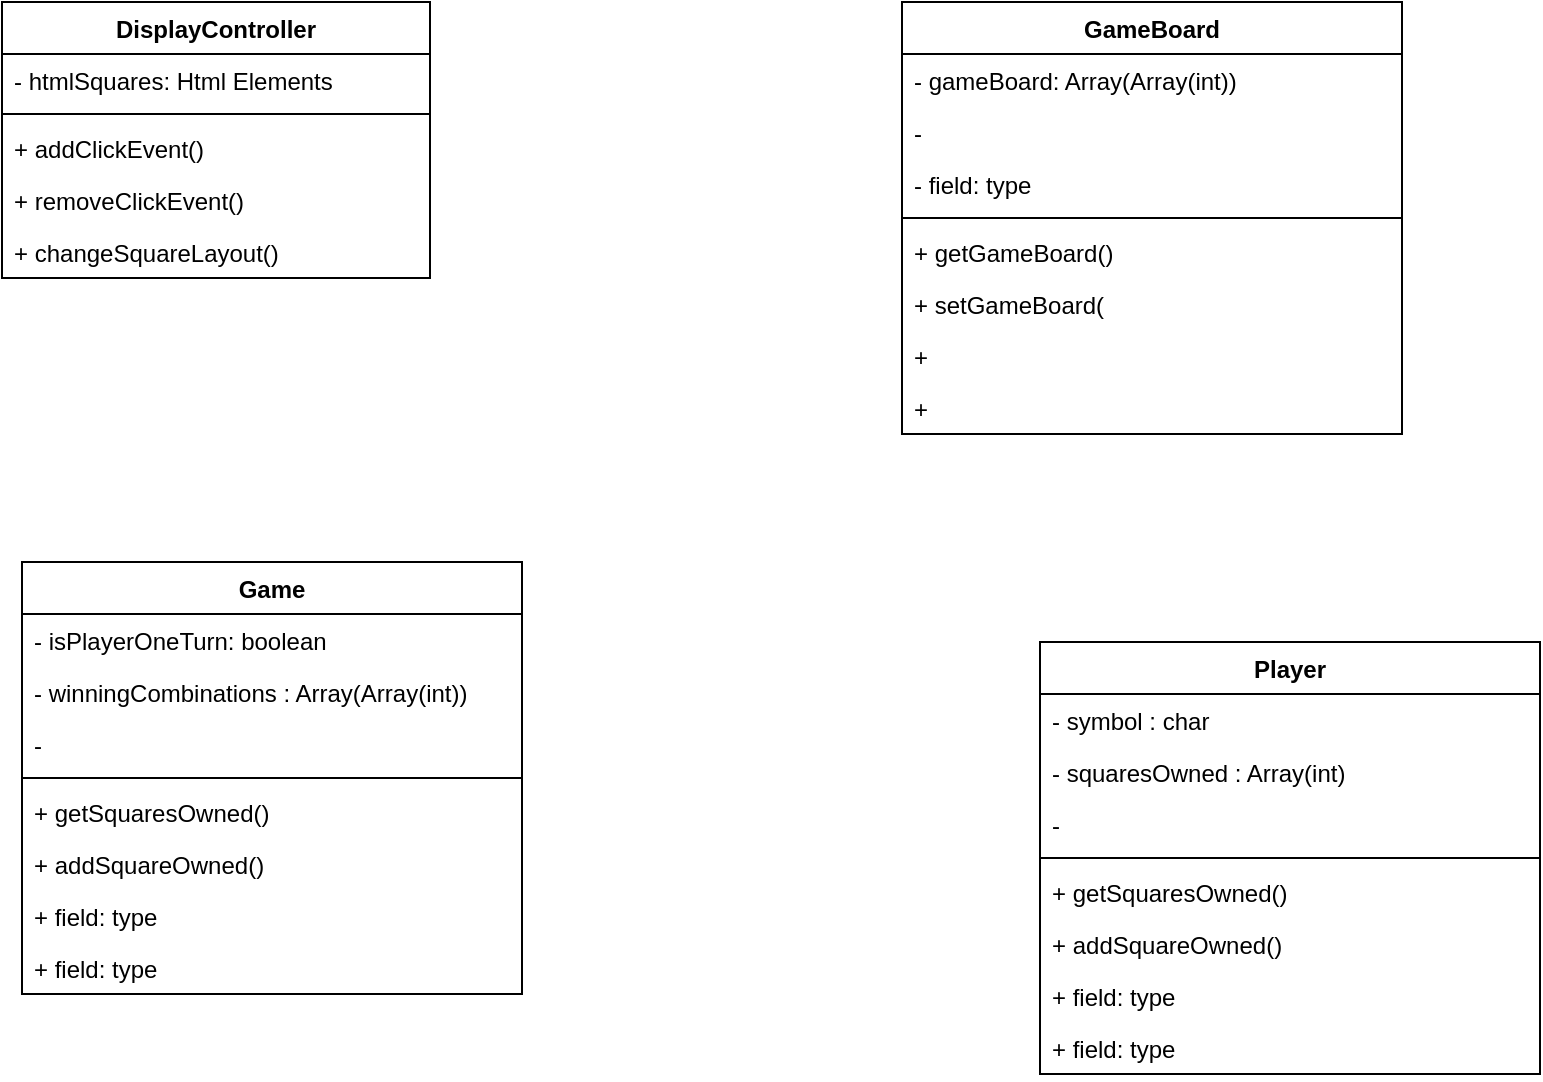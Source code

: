 <mxfile version="20.5.3" type="device"><diagram id="C5RBs43oDa-KdzZeNtuy" name="Page-1"><mxGraphModel dx="2272" dy="706" grid="1" gridSize="10" guides="1" tooltips="1" connect="1" arrows="1" fold="1" page="1" pageScale="1" pageWidth="827" pageHeight="1169" math="0" shadow="0"><root><mxCell id="WIyWlLk6GJQsqaUBKTNV-0"/><mxCell id="WIyWlLk6GJQsqaUBKTNV-1" parent="WIyWlLk6GJQsqaUBKTNV-0"/><mxCell id="x0dZ3GYYtH4EvRoGsWs1-10" value="DisplayController" style="swimlane;fontStyle=1;align=center;verticalAlign=top;childLayout=stackLayout;horizontal=1;startSize=26;horizontalStack=0;resizeParent=1;resizeParentMax=0;resizeLast=0;collapsible=1;marginBottom=0;" vertex="1" parent="WIyWlLk6GJQsqaUBKTNV-1"><mxGeometry x="-230" y="120" width="214" height="138" as="geometry"/></mxCell><mxCell id="x0dZ3GYYtH4EvRoGsWs1-11" value="- htmlSquares: Html Elements" style="text;strokeColor=none;fillColor=none;align=left;verticalAlign=top;spacingLeft=4;spacingRight=4;overflow=hidden;rotatable=0;points=[[0,0.5],[1,0.5]];portConstraint=eastwest;" vertex="1" parent="x0dZ3GYYtH4EvRoGsWs1-10"><mxGeometry y="26" width="214" height="26" as="geometry"/></mxCell><mxCell id="x0dZ3GYYtH4EvRoGsWs1-12" value="" style="line;strokeWidth=1;fillColor=none;align=left;verticalAlign=middle;spacingTop=-1;spacingLeft=3;spacingRight=3;rotatable=0;labelPosition=right;points=[];portConstraint=eastwest;strokeColor=inherit;" vertex="1" parent="x0dZ3GYYtH4EvRoGsWs1-10"><mxGeometry y="52" width="214" height="8" as="geometry"/></mxCell><mxCell id="x0dZ3GYYtH4EvRoGsWs1-18" value="+ addClickEvent()" style="text;strokeColor=none;fillColor=none;align=left;verticalAlign=top;spacingLeft=4;spacingRight=4;overflow=hidden;rotatable=0;points=[[0,0.5],[1,0.5]];portConstraint=eastwest;" vertex="1" parent="x0dZ3GYYtH4EvRoGsWs1-10"><mxGeometry y="60" width="214" height="26" as="geometry"/></mxCell><mxCell id="x0dZ3GYYtH4EvRoGsWs1-19" value="+ removeClickEvent()" style="text;strokeColor=none;fillColor=none;align=left;verticalAlign=top;spacingLeft=4;spacingRight=4;overflow=hidden;rotatable=0;points=[[0,0.5],[1,0.5]];portConstraint=eastwest;" vertex="1" parent="x0dZ3GYYtH4EvRoGsWs1-10"><mxGeometry y="86" width="214" height="26" as="geometry"/></mxCell><mxCell id="x0dZ3GYYtH4EvRoGsWs1-20" value="+ changeSquareLayout()" style="text;strokeColor=none;fillColor=none;align=left;verticalAlign=top;spacingLeft=4;spacingRight=4;overflow=hidden;rotatable=0;points=[[0,0.5],[1,0.5]];portConstraint=eastwest;" vertex="1" parent="x0dZ3GYYtH4EvRoGsWs1-10"><mxGeometry y="112" width="214" height="26" as="geometry"/></mxCell><mxCell id="x0dZ3GYYtH4EvRoGsWs1-25" value="GameBoard" style="swimlane;fontStyle=1;align=center;verticalAlign=top;childLayout=stackLayout;horizontal=1;startSize=26;horizontalStack=0;resizeParent=1;resizeParentMax=0;resizeLast=0;collapsible=1;marginBottom=0;" vertex="1" parent="WIyWlLk6GJQsqaUBKTNV-1"><mxGeometry x="220" y="120" width="250" height="216" as="geometry"/></mxCell><mxCell id="x0dZ3GYYtH4EvRoGsWs1-26" value="- gameBoard: Array(Array(int))" style="text;strokeColor=none;fillColor=none;align=left;verticalAlign=top;spacingLeft=4;spacingRight=4;overflow=hidden;rotatable=0;points=[[0,0.5],[1,0.5]];portConstraint=eastwest;" vertex="1" parent="x0dZ3GYYtH4EvRoGsWs1-25"><mxGeometry y="26" width="250" height="26" as="geometry"/></mxCell><mxCell id="x0dZ3GYYtH4EvRoGsWs1-28" value="- " style="text;strokeColor=none;fillColor=none;align=left;verticalAlign=top;spacingLeft=4;spacingRight=4;overflow=hidden;rotatable=0;points=[[0,0.5],[1,0.5]];portConstraint=eastwest;" vertex="1" parent="x0dZ3GYYtH4EvRoGsWs1-25"><mxGeometry y="52" width="250" height="26" as="geometry"/></mxCell><mxCell id="x0dZ3GYYtH4EvRoGsWs1-29" value="- field: type" style="text;strokeColor=none;fillColor=none;align=left;verticalAlign=top;spacingLeft=4;spacingRight=4;overflow=hidden;rotatable=0;points=[[0,0.5],[1,0.5]];portConstraint=eastwest;" vertex="1" parent="x0dZ3GYYtH4EvRoGsWs1-25"><mxGeometry y="78" width="250" height="26" as="geometry"/></mxCell><mxCell id="x0dZ3GYYtH4EvRoGsWs1-27" value="" style="line;strokeWidth=1;fillColor=none;align=left;verticalAlign=middle;spacingTop=-1;spacingLeft=3;spacingRight=3;rotatable=0;labelPosition=right;points=[];portConstraint=eastwest;strokeColor=inherit;" vertex="1" parent="x0dZ3GYYtH4EvRoGsWs1-25"><mxGeometry y="104" width="250" height="8" as="geometry"/></mxCell><mxCell id="x0dZ3GYYtH4EvRoGsWs1-30" value="+ getGameBoard()" style="text;strokeColor=none;fillColor=none;align=left;verticalAlign=top;spacingLeft=4;spacingRight=4;overflow=hidden;rotatable=0;points=[[0,0.5],[1,0.5]];portConstraint=eastwest;" vertex="1" parent="x0dZ3GYYtH4EvRoGsWs1-25"><mxGeometry y="112" width="250" height="26" as="geometry"/></mxCell><mxCell id="x0dZ3GYYtH4EvRoGsWs1-31" value="+ setGameBoard(" style="text;strokeColor=none;fillColor=none;align=left;verticalAlign=top;spacingLeft=4;spacingRight=4;overflow=hidden;rotatable=0;points=[[0,0.5],[1,0.5]];portConstraint=eastwest;" vertex="1" parent="x0dZ3GYYtH4EvRoGsWs1-25"><mxGeometry y="138" width="250" height="26" as="geometry"/></mxCell><mxCell id="x0dZ3GYYtH4EvRoGsWs1-32" value="+ " style="text;strokeColor=none;fillColor=none;align=left;verticalAlign=top;spacingLeft=4;spacingRight=4;overflow=hidden;rotatable=0;points=[[0,0.5],[1,0.5]];portConstraint=eastwest;" vertex="1" parent="x0dZ3GYYtH4EvRoGsWs1-25"><mxGeometry y="164" width="250" height="26" as="geometry"/></mxCell><mxCell id="x0dZ3GYYtH4EvRoGsWs1-33" value="+ " style="text;strokeColor=none;fillColor=none;align=left;verticalAlign=top;spacingLeft=4;spacingRight=4;overflow=hidden;rotatable=0;points=[[0,0.5],[1,0.5]];portConstraint=eastwest;" vertex="1" parent="x0dZ3GYYtH4EvRoGsWs1-25"><mxGeometry y="190" width="250" height="26" as="geometry"/></mxCell><mxCell id="x0dZ3GYYtH4EvRoGsWs1-34" value="Player" style="swimlane;fontStyle=1;align=center;verticalAlign=top;childLayout=stackLayout;horizontal=1;startSize=26;horizontalStack=0;resizeParent=1;resizeParentMax=0;resizeLast=0;collapsible=1;marginBottom=0;" vertex="1" parent="WIyWlLk6GJQsqaUBKTNV-1"><mxGeometry x="289" y="440" width="250" height="216" as="geometry"/></mxCell><mxCell id="x0dZ3GYYtH4EvRoGsWs1-35" value="- symbol : char" style="text;strokeColor=none;fillColor=none;align=left;verticalAlign=top;spacingLeft=4;spacingRight=4;overflow=hidden;rotatable=0;points=[[0,0.5],[1,0.5]];portConstraint=eastwest;" vertex="1" parent="x0dZ3GYYtH4EvRoGsWs1-34"><mxGeometry y="26" width="250" height="26" as="geometry"/></mxCell><mxCell id="x0dZ3GYYtH4EvRoGsWs1-36" value="- squaresOwned : Array(int)" style="text;strokeColor=none;fillColor=none;align=left;verticalAlign=top;spacingLeft=4;spacingRight=4;overflow=hidden;rotatable=0;points=[[0,0.5],[1,0.5]];portConstraint=eastwest;" vertex="1" parent="x0dZ3GYYtH4EvRoGsWs1-34"><mxGeometry y="52" width="250" height="26" as="geometry"/></mxCell><mxCell id="x0dZ3GYYtH4EvRoGsWs1-37" value="- " style="text;strokeColor=none;fillColor=none;align=left;verticalAlign=top;spacingLeft=4;spacingRight=4;overflow=hidden;rotatable=0;points=[[0,0.5],[1,0.5]];portConstraint=eastwest;" vertex="1" parent="x0dZ3GYYtH4EvRoGsWs1-34"><mxGeometry y="78" width="250" height="26" as="geometry"/></mxCell><mxCell id="x0dZ3GYYtH4EvRoGsWs1-38" value="" style="line;strokeWidth=1;fillColor=none;align=left;verticalAlign=middle;spacingTop=-1;spacingLeft=3;spacingRight=3;rotatable=0;labelPosition=right;points=[];portConstraint=eastwest;strokeColor=inherit;" vertex="1" parent="x0dZ3GYYtH4EvRoGsWs1-34"><mxGeometry y="104" width="250" height="8" as="geometry"/></mxCell><mxCell id="x0dZ3GYYtH4EvRoGsWs1-39" value="+ getSquaresOwned()" style="text;strokeColor=none;fillColor=none;align=left;verticalAlign=top;spacingLeft=4;spacingRight=4;overflow=hidden;rotatable=0;points=[[0,0.5],[1,0.5]];portConstraint=eastwest;" vertex="1" parent="x0dZ3GYYtH4EvRoGsWs1-34"><mxGeometry y="112" width="250" height="26" as="geometry"/></mxCell><mxCell id="x0dZ3GYYtH4EvRoGsWs1-40" value="+ addSquareOwned()" style="text;strokeColor=none;fillColor=none;align=left;verticalAlign=top;spacingLeft=4;spacingRight=4;overflow=hidden;rotatable=0;points=[[0,0.5],[1,0.5]];portConstraint=eastwest;" vertex="1" parent="x0dZ3GYYtH4EvRoGsWs1-34"><mxGeometry y="138" width="250" height="26" as="geometry"/></mxCell><mxCell id="x0dZ3GYYtH4EvRoGsWs1-41" value="+ field: type" style="text;strokeColor=none;fillColor=none;align=left;verticalAlign=top;spacingLeft=4;spacingRight=4;overflow=hidden;rotatable=0;points=[[0,0.5],[1,0.5]];portConstraint=eastwest;" vertex="1" parent="x0dZ3GYYtH4EvRoGsWs1-34"><mxGeometry y="164" width="250" height="26" as="geometry"/></mxCell><mxCell id="x0dZ3GYYtH4EvRoGsWs1-42" value="+ field: type" style="text;strokeColor=none;fillColor=none;align=left;verticalAlign=top;spacingLeft=4;spacingRight=4;overflow=hidden;rotatable=0;points=[[0,0.5],[1,0.5]];portConstraint=eastwest;" vertex="1" parent="x0dZ3GYYtH4EvRoGsWs1-34"><mxGeometry y="190" width="250" height="26" as="geometry"/></mxCell><mxCell id="x0dZ3GYYtH4EvRoGsWs1-43" value="Game" style="swimlane;fontStyle=1;align=center;verticalAlign=top;childLayout=stackLayout;horizontal=1;startSize=26;horizontalStack=0;resizeParent=1;resizeParentMax=0;resizeLast=0;collapsible=1;marginBottom=0;" vertex="1" parent="WIyWlLk6GJQsqaUBKTNV-1"><mxGeometry x="-220" y="400" width="250" height="216" as="geometry"/></mxCell><mxCell id="x0dZ3GYYtH4EvRoGsWs1-44" value="- isPlayerOneTurn: boolean" style="text;strokeColor=none;fillColor=none;align=left;verticalAlign=top;spacingLeft=4;spacingRight=4;overflow=hidden;rotatable=0;points=[[0,0.5],[1,0.5]];portConstraint=eastwest;" vertex="1" parent="x0dZ3GYYtH4EvRoGsWs1-43"><mxGeometry y="26" width="250" height="26" as="geometry"/></mxCell><mxCell id="x0dZ3GYYtH4EvRoGsWs1-45" value="- winningCombinations : Array(Array(int))" style="text;strokeColor=none;fillColor=none;align=left;verticalAlign=top;spacingLeft=4;spacingRight=4;overflow=hidden;rotatable=0;points=[[0,0.5],[1,0.5]];portConstraint=eastwest;" vertex="1" parent="x0dZ3GYYtH4EvRoGsWs1-43"><mxGeometry y="52" width="250" height="26" as="geometry"/></mxCell><mxCell id="x0dZ3GYYtH4EvRoGsWs1-46" value="- " style="text;strokeColor=none;fillColor=none;align=left;verticalAlign=top;spacingLeft=4;spacingRight=4;overflow=hidden;rotatable=0;points=[[0,0.5],[1,0.5]];portConstraint=eastwest;" vertex="1" parent="x0dZ3GYYtH4EvRoGsWs1-43"><mxGeometry y="78" width="250" height="26" as="geometry"/></mxCell><mxCell id="x0dZ3GYYtH4EvRoGsWs1-47" value="" style="line;strokeWidth=1;fillColor=none;align=left;verticalAlign=middle;spacingTop=-1;spacingLeft=3;spacingRight=3;rotatable=0;labelPosition=right;points=[];portConstraint=eastwest;strokeColor=inherit;" vertex="1" parent="x0dZ3GYYtH4EvRoGsWs1-43"><mxGeometry y="104" width="250" height="8" as="geometry"/></mxCell><mxCell id="x0dZ3GYYtH4EvRoGsWs1-48" value="+ getSquaresOwned()" style="text;strokeColor=none;fillColor=none;align=left;verticalAlign=top;spacingLeft=4;spacingRight=4;overflow=hidden;rotatable=0;points=[[0,0.5],[1,0.5]];portConstraint=eastwest;" vertex="1" parent="x0dZ3GYYtH4EvRoGsWs1-43"><mxGeometry y="112" width="250" height="26" as="geometry"/></mxCell><mxCell id="x0dZ3GYYtH4EvRoGsWs1-49" value="+ addSquareOwned()" style="text;strokeColor=none;fillColor=none;align=left;verticalAlign=top;spacingLeft=4;spacingRight=4;overflow=hidden;rotatable=0;points=[[0,0.5],[1,0.5]];portConstraint=eastwest;" vertex="1" parent="x0dZ3GYYtH4EvRoGsWs1-43"><mxGeometry y="138" width="250" height="26" as="geometry"/></mxCell><mxCell id="x0dZ3GYYtH4EvRoGsWs1-50" value="+ field: type" style="text;strokeColor=none;fillColor=none;align=left;verticalAlign=top;spacingLeft=4;spacingRight=4;overflow=hidden;rotatable=0;points=[[0,0.5],[1,0.5]];portConstraint=eastwest;" vertex="1" parent="x0dZ3GYYtH4EvRoGsWs1-43"><mxGeometry y="164" width="250" height="26" as="geometry"/></mxCell><mxCell id="x0dZ3GYYtH4EvRoGsWs1-51" value="+ field: type" style="text;strokeColor=none;fillColor=none;align=left;verticalAlign=top;spacingLeft=4;spacingRight=4;overflow=hidden;rotatable=0;points=[[0,0.5],[1,0.5]];portConstraint=eastwest;" vertex="1" parent="x0dZ3GYYtH4EvRoGsWs1-43"><mxGeometry y="190" width="250" height="26" as="geometry"/></mxCell></root></mxGraphModel></diagram></mxfile>